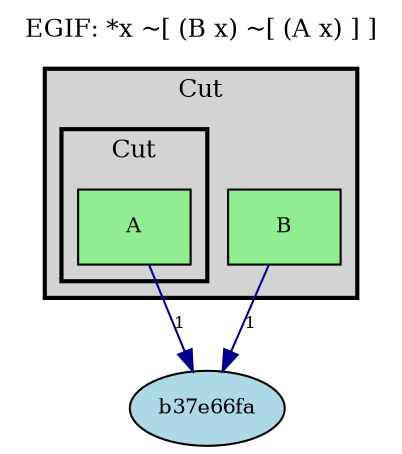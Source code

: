 digraph EG {
  rankdir=TB;
  compound=true;
  node [fontsize=10];

  label="EGIF: *x ~[ (B x) ~[ (A x) ] ]";
  labelloc="t";
  fontsize=12;

  "pred_e_0861bf99" [label="A", shape=box, style=filled, fillcolor=lightgreen];
  "pred_e_7952c794" [label="B", shape=box, style=filled, fillcolor=lightgreen];
  "Vertex(id='v_b37e66fa', label=None, is_generic=True)" [label="b37e66fa", shape=ellipse, style=filled, fillcolor=lightblue];
  subgraph cluster_0_0 {
    label="Cut";
    style=filled;
    fillcolor=lightgray;
    color=black;
    penwidth=2;
    "pred_e_7952c794";
    subgraph cluster_1_0 {
      label="Cut";
      style=filled;
      fillcolor=lightgray;
      color=black;
      penwidth=2;
      "pred_e_0861bf99";
    }

  }

  // ν mapping connections
  "pred_e_0861bf99" -> "Vertex(id='v_b37e66fa', label=None, is_generic=True)" [label="1", color=darkblue, fontsize=8];
  "pred_e_7952c794" -> "Vertex(id='v_b37e66fa', label=None, is_generic=True)" [label="1", color=darkblue, fontsize=8];
}